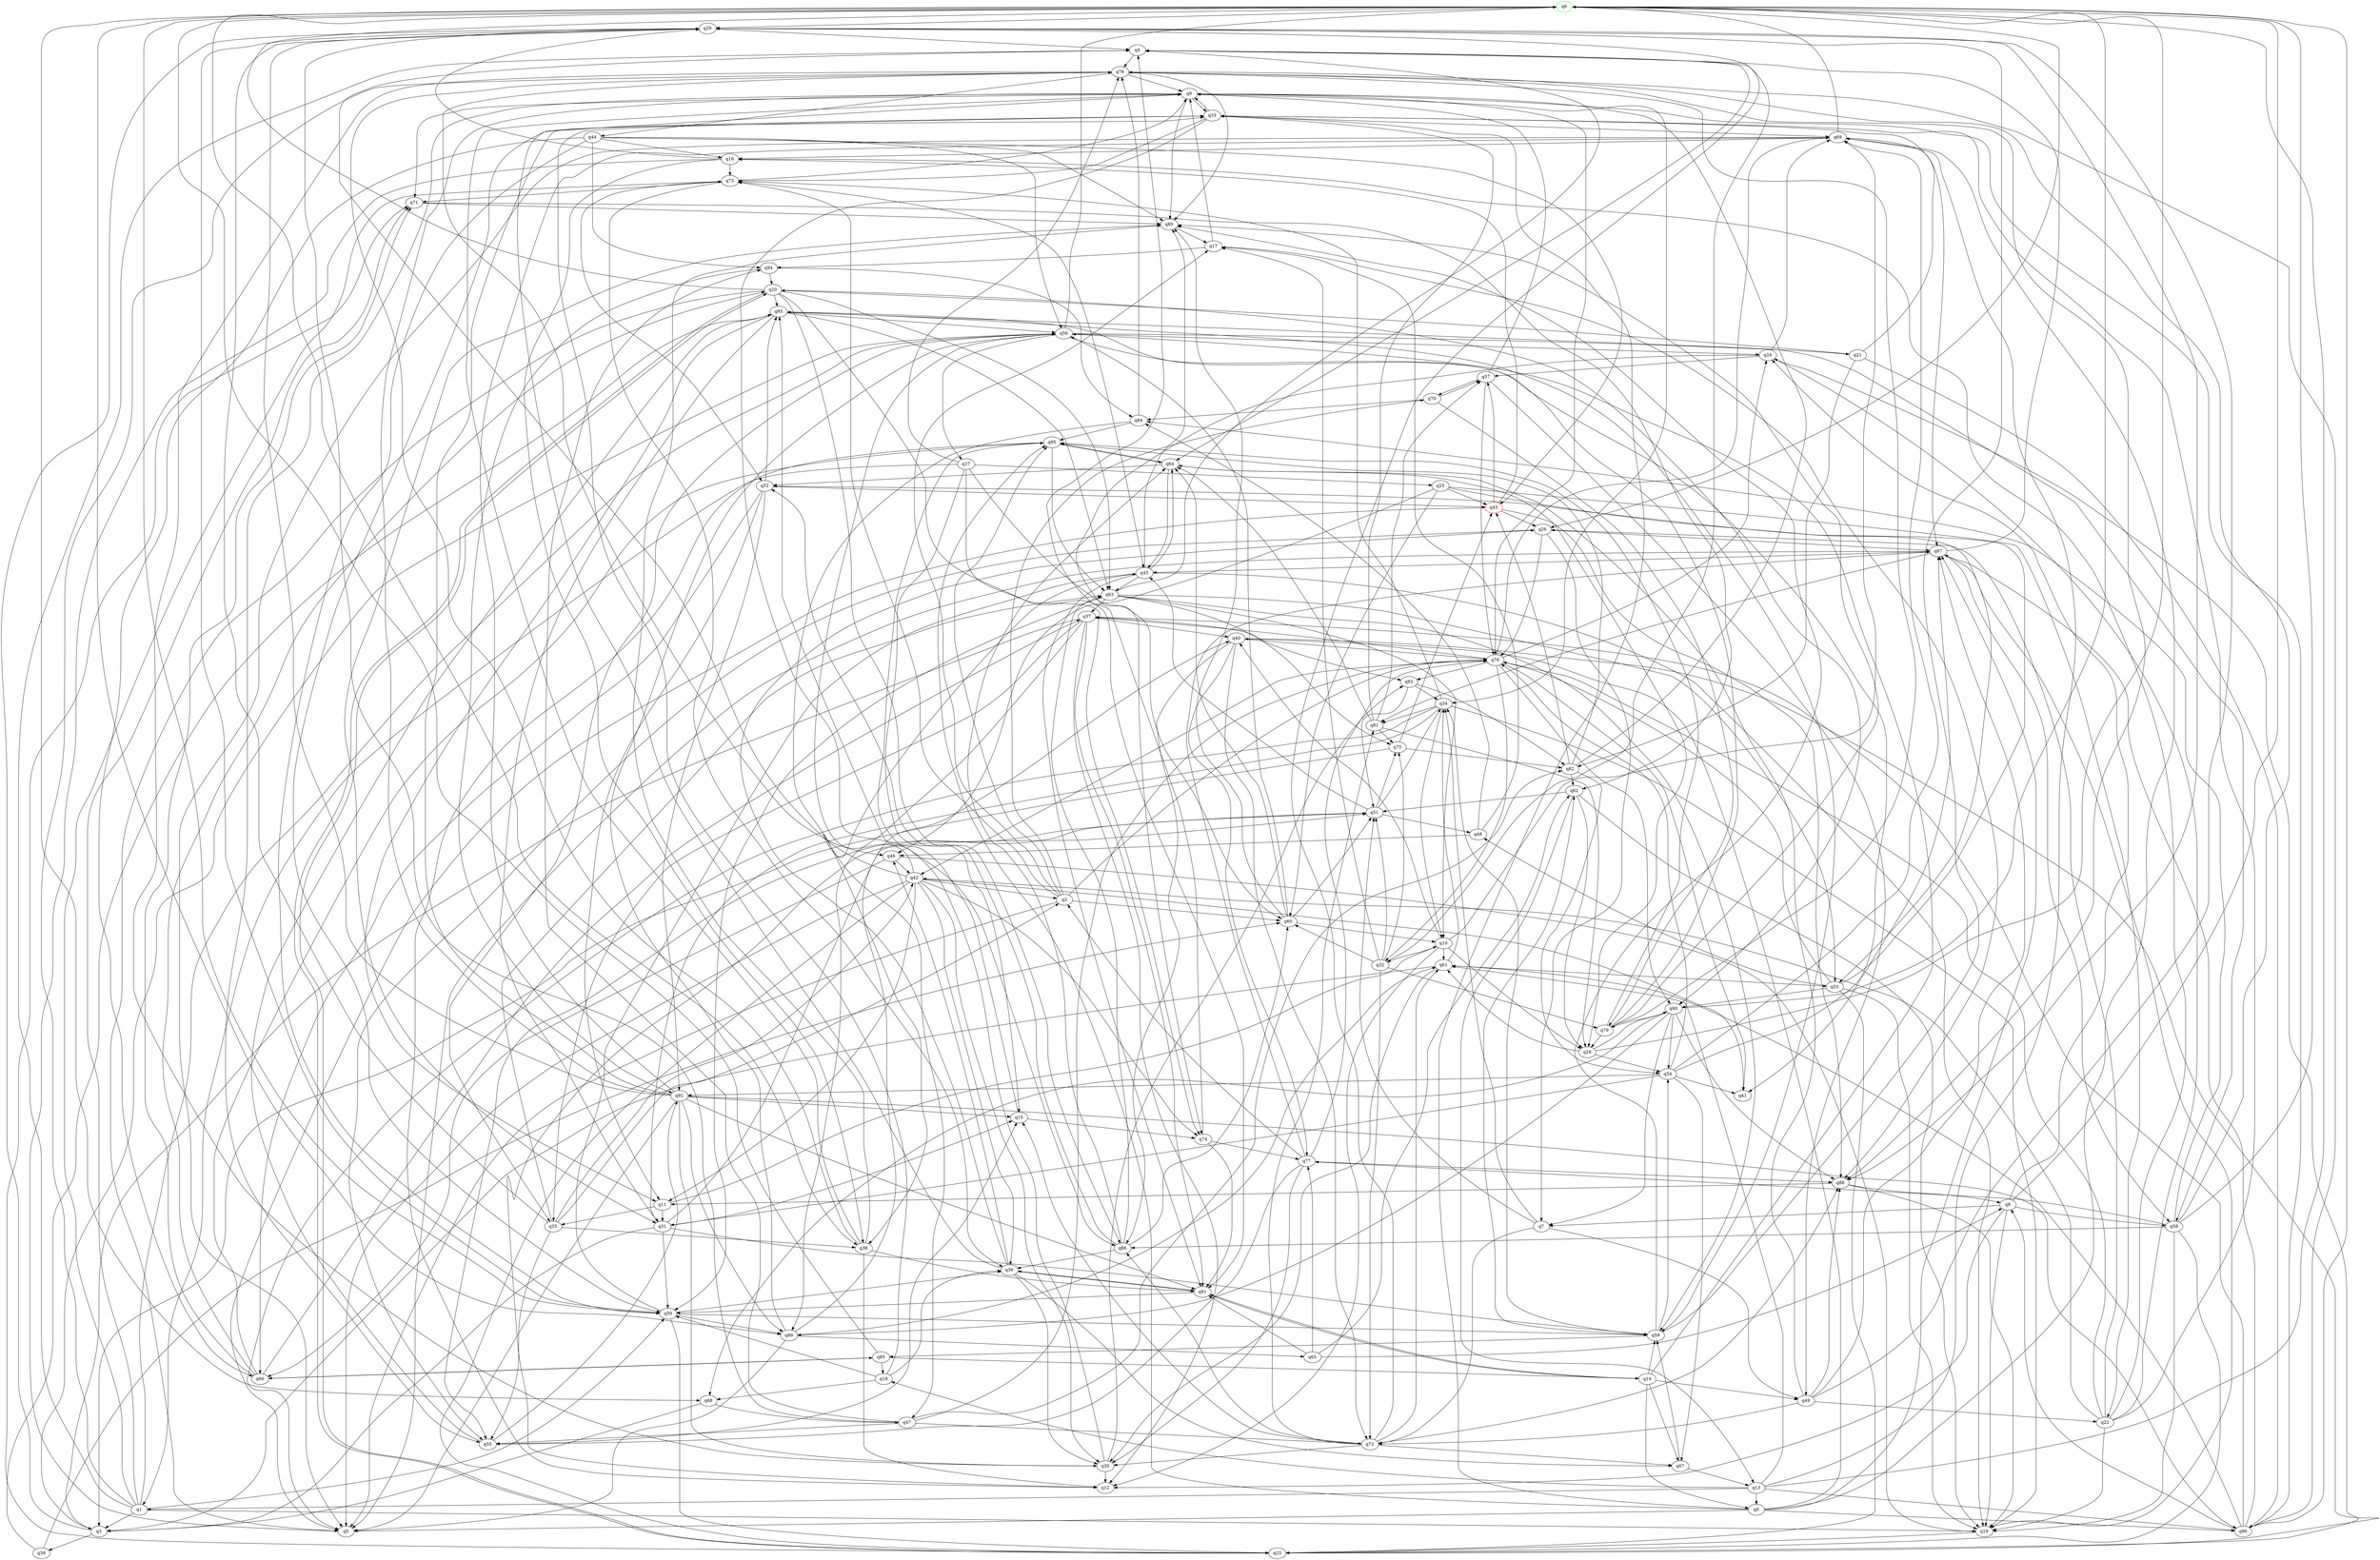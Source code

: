 digraph A{
q6 [initial=1,color=green];
q43 [final=1,color=red];
q0 -> q5;
q0 -> q33;
q0 -> q40;
q0 -> q69;
q0 -> q87;
q0 -> q95;
q0 -> q96;
q1 -> q3;
q1 -> q4;
q1 -> q19;
q1 -> q50;
q1 -> q56;
q1 -> q71;
q1 -> q73;
q1 -> q76;
q2 -> q5;
q2 -> q17;
q2 -> q60;
q2 -> q70;
q2 -> q73;
q2 -> q78;
q2 -> q95;
q3 -> q29;
q3 -> q39;
q3 -> q56;
q4 -> q64;
q4 -> q76;
q6 -> q26;
q6 -> q29;
q6 -> q38;
q6 -> q68;
q6 -> q89;
q7 -> q34;
q7 -> q49;
q7 -> q51;
q7 -> q72;
q8 -> q6;
q8 -> q7;
q8 -> q12;
q8 -> q19;
q8 -> q24;
q8 -> q58;
q9 -> q33;
q9 -> q34;
q9 -> q55;
q9 -> q71;
q9 -> q78;
q9 -> q80;
q10 -> q12;
q10 -> q28;
q10 -> q32;
q10 -> q40;
q10 -> q61;
q10 -> q69;
q11 -> q10;
q11 -> q31;
q11 -> q35;
q12 -> q51;
q13 -> q0;
q13 -> q1;
q13 -> q6;
q13 -> q18;
q13 -> q61;
q13 -> q69;
q13 -> q96;
q14 -> q0;
q14 -> q49;
q14 -> q56;
q14 -> q59;
q14 -> q67;
q14 -> q91;
q15 -> q74;
q15 -> q95;
q16 -> q5;
q16 -> q29;
q16 -> q38;
q16 -> q73;
q17 -> q9;
q17 -> q88;
q17 -> q94;
q18 -> q33;
q18 -> q36;
q18 -> q50;
q18 -> q68;
q19 -> q23;
q20 -> q5;
q20 -> q6;
q20 -> q23;
q20 -> q63;
q20 -> q86;
q20 -> q90;
q20 -> q91;
q20 -> q93;
q21 -> q20;
q21 -> q33;
q21 -> q82;
q21 -> q96;
q22 -> q16;
q22 -> q19;
q22 -> q24;
q22 -> q26;
q22 -> q33;
q22 -> q42;
q22 -> q78;
q23 -> q20;
q23 -> q71;
q24 -> q23;
q24 -> q57;
q24 -> q69;
q24 -> q74;
q25 -> q22;
q25 -> q43;
q25 -> q46;
q25 -> q53;
q25 -> q60;
q26 -> q7;
q26 -> q55;
q26 -> q78;
q26 -> q87;
q27 -> q1;
q27 -> q15;
q27 -> q25;
q27 -> q60;
q27 -> q74;
q27 -> q76;
q28 -> q6;
q28 -> q54;
q28 -> q61;
q28 -> q90;
q29 -> q4;
q29 -> q88;
q30 -> q12;
q30 -> q76;
q30 -> q83;
q30 -> q93;
q31 -> q3;
q31 -> q15;
q31 -> q50;
q31 -> q51;
q31 -> q59;
q32 -> q4;
q32 -> q17;
q32 -> q51;
q32 -> q60;
q32 -> q72;
q32 -> q75;
q32 -> q79;
q33 -> q9;
q33 -> q50;
q33 -> q69;
q33 -> q73;
q33 -> q86;
q34 -> q5;
q34 -> q10;
q34 -> q19;
q34 -> q31;
q34 -> q73;
q34 -> q81;
q35 -> q2;
q35 -> q29;
q35 -> q38;
q35 -> q42;
q35 -> q55;
q35 -> q63;
q36 -> q9;
q36 -> q26;
q36 -> q30;
q36 -> q46;
q36 -> q67;
q36 -> q91;
q37 -> q3;
q37 -> q12;
q37 -> q35;
q37 -> q40;
q37 -> q83;
q37 -> q89;
q37 -> q91;
q38 -> q9;
q38 -> q12;
q38 -> q76;
q38 -> q80;
q38 -> q91;
q39 -> q60;
q39 -> q93;
q40 -> q23;
q40 -> q72;
q40 -> q77;
q40 -> q78;
q40 -> q86;
q42 -> q2;
q42 -> q4;
q42 -> q5;
q42 -> q11;
q42 -> q23;
q42 -> q30;
q42 -> q36;
q42 -> q41;
q42 -> q56;
q42 -> q74;
q43 -> q5;
q43 -> q16;
q43 -> q26;
q43 -> q57;
q43 -> q88;
q44 -> q16;
q44 -> q43;
q44 -> q50;
q44 -> q56;
q44 -> q66;
q44 -> q80;
q44 -> q94;
q45 -> q19;
q45 -> q38;
q45 -> q63;
q45 -> q64;
q45 -> q80;
q45 -> q91;
q46 -> q19;
q46 -> q42;
q46 -> q66;
q47 -> q29;
q47 -> q55;
q47 -> q72;
q47 -> q78;
q47 -> q82;
q47 -> q94;
q48 -> q17;
q48 -> q46;
q48 -> q84;
q49 -> q22;
q49 -> q29;
q49 -> q64;
q49 -> q72;
q49 -> q87;
q49 -> q88;
q50 -> q6;
q50 -> q23;
q50 -> q29;
q50 -> q36;
q50 -> q45;
q50 -> q59;
q50 -> q89;
q51 -> q34;
q51 -> q45;
q51 -> q48;
q51 -> q55;
q51 -> q75;
q52 -> q11;
q52 -> q43;
q52 -> q66;
q52 -> q92;
q52 -> q93;
q53 -> q19;
q53 -> q23;
q53 -> q48;
q53 -> q52;
q53 -> q78;
q53 -> q90;
q54 -> q31;
q54 -> q41;
q54 -> q67;
q54 -> q69;
q54 -> q78;
q54 -> q87;
q54 -> q92;
q55 -> q15;
q55 -> q92;
q55 -> q93;
q56 -> q6;
q56 -> q21;
q56 -> q24;
q56 -> q27;
q56 -> q35;
q56 -> q41;
q57 -> q9;
q57 -> q49;
q57 -> q70;
q57 -> q78;
q58 -> q6;
q58 -> q19;
q58 -> q23;
q58 -> q76;
q58 -> q77;
q58 -> q84;
q58 -> q86;
q59 -> q29;
q59 -> q34;
q59 -> q54;
q59 -> q62;
q59 -> q80;
q59 -> q85;
q60 -> q10;
q60 -> q51;
q60 -> q56;
q60 -> q64;
q60 -> q80;
q61 -> q3;
q61 -> q30;
q61 -> q34;
q61 -> q53;
q62 -> q13;
q62 -> q19;
q62 -> q28;
q62 -> q51;
q63 -> q4;
q63 -> q10;
q63 -> q37;
q63 -> q50;
q63 -> q53;
q63 -> q59;
q63 -> q75;
q64 -> q28;
q64 -> q45;
q64 -> q52;
q64 -> q95;
q65 -> q8;
q65 -> q62;
q65 -> q77;
q65 -> q91;
q66 -> q20;
q66 -> q37;
q66 -> q71;
q66 -> q85;
q66 -> q95;
q67 -> q13;
q67 -> q59;
q68 -> q3;
q68 -> q47;
q69 -> q5;
q69 -> q6;
q69 -> q16;
q69 -> q87;
q70 -> q57;
q70 -> q79;
q70 -> q84;
q71 -> q62;
q71 -> q80;
q72 -> q15;
q72 -> q29;
q72 -> q30;
q72 -> q61;
q72 -> q67;
q72 -> q81;
q72 -> q86;
q72 -> q88;
q73 -> q9;
q73 -> q36;
q73 -> q45;
q73 -> q52;
q73 -> q71;
q74 -> q4;
q74 -> q77;
q74 -> q91;
q75 -> q3;
q75 -> q43;
q75 -> q82;
q76 -> q9;
q76 -> q44;
q76 -> q46;
q76 -> q80;
q76 -> q88;
q77 -> q2;
q77 -> q30;
q77 -> q55;
q77 -> q78;
q77 -> q87;
q77 -> q88;
q78 -> q24;
q78 -> q32;
q78 -> q37;
q78 -> q41;
q78 -> q42;
q78 -> q69;
q78 -> q83;
q78 -> q90;
q79 -> q28;
q79 -> q76;
q79 -> q80;
q79 -> q93;
q79 -> q95;
q80 -> q17;
q80 -> q31;
q81 -> q28;
q81 -> q33;
q81 -> q57;
q81 -> q64;
q81 -> q75;
q82 -> q9;
q82 -> q43;
q82 -> q54;
q82 -> q62;
q82 -> q95;
q83 -> q34;
q83 -> q51;
q83 -> q82;
q84 -> q47;
q84 -> q76;
q84 -> q95;
q85 -> q6;
q85 -> q14;
q85 -> q18;
q85 -> q66;
q86 -> q36;
q86 -> q52;
q86 -> q60;
q86 -> q63;
q86 -> q64;
q87 -> q4;
q87 -> q5;
q87 -> q19;
q87 -> q45;
q87 -> q58;
q87 -> q81;
q88 -> q8;
q88 -> q11;
q88 -> q19;
q89 -> q5;
q89 -> q40;
q89 -> q56;
q89 -> q61;
q89 -> q65;
q90 -> q6;
q90 -> q7;
q90 -> q54;
q90 -> q68;
q90 -> q79;
q90 -> q88;
q90 -> q89;
q91 -> q14;
q91 -> q36;
q91 -> q50;
q92 -> q5;
q92 -> q9;
q92 -> q15;
q92 -> q29;
q92 -> q30;
q92 -> q33;
q92 -> q69;
q92 -> q89;
q92 -> q91;
q92 -> q96;
q93 -> q11;
q93 -> q31;
q93 -> q56;
q93 -> q58;
q93 -> q59;
q93 -> q63;
q94 -> q20;
q94 -> q84;
q94 -> q92;
q95 -> q12;
q95 -> q63;
q95 -> q64;
q96 -> q6;
q96 -> q8;
q96 -> q9;
q96 -> q37;
q96 -> q61;
q96 -> q76;
q96 -> q87;
}